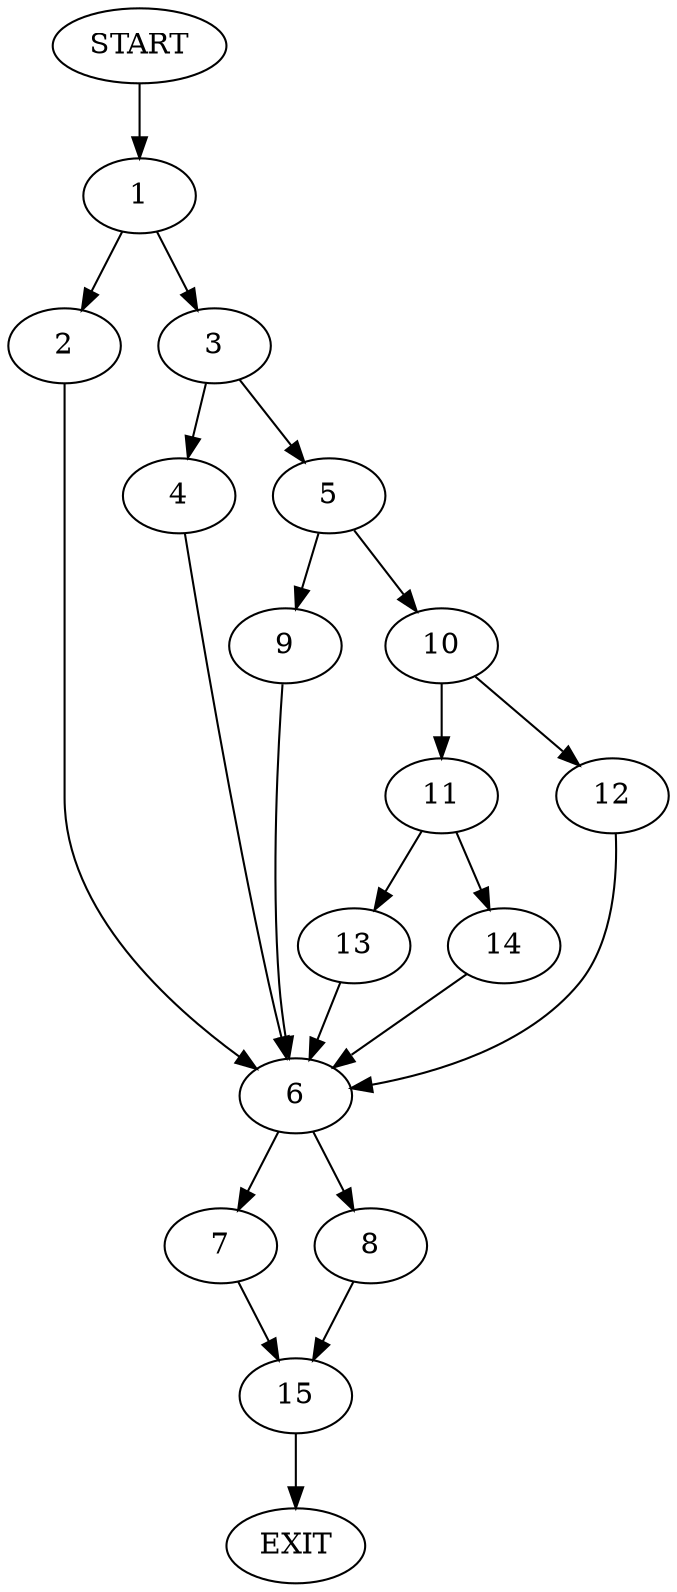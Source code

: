 digraph {
0 [label="START"]
16 [label="EXIT"]
0 -> 1
1 -> 2
1 -> 3
3 -> 4
3 -> 5
2 -> 6
6 -> 7
6 -> 8
4 -> 6
5 -> 9
5 -> 10
10 -> 11
10 -> 12
9 -> 6
11 -> 13
11 -> 14
12 -> 6
14 -> 6
13 -> 6
7 -> 15
8 -> 15
15 -> 16
}
